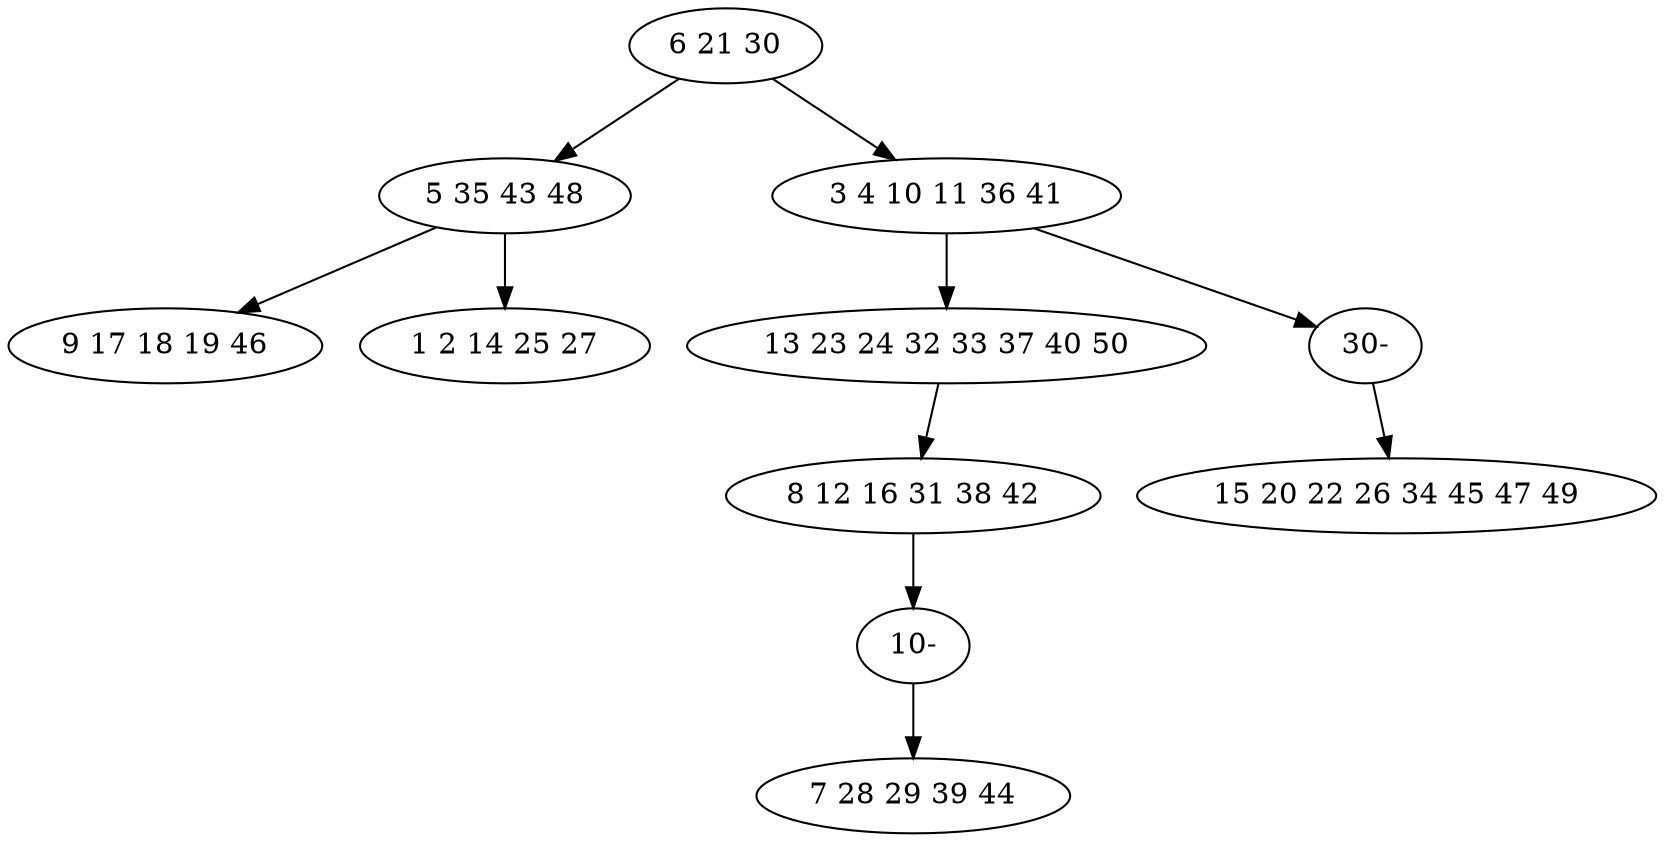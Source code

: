 digraph true_tree {
	"0" -> "1"
	"0" -> "2"
	"2" -> "3"
	"1" -> "4"
	"3" -> "5"
	"1" -> "6"
	"2" -> "9"
	"5" -> "10"
	"9" -> "7"
	"10" -> "8"
	"0" [label="6 21 30"];
	"1" [label="5 35 43 48"];
	"2" [label="3 4 10 11 36 41"];
	"3" [label="13 23 24 32 33 37 40 50"];
	"4" [label="9 17 18 19 46"];
	"5" [label="8 12 16 31 38 42"];
	"6" [label="1 2 14 25 27"];
	"7" [label="15 20 22 26 34 45 47 49"];
	"8" [label="7 28 29 39 44"];
	"9" [label="30-"];
	"10" [label="10-"];
}
